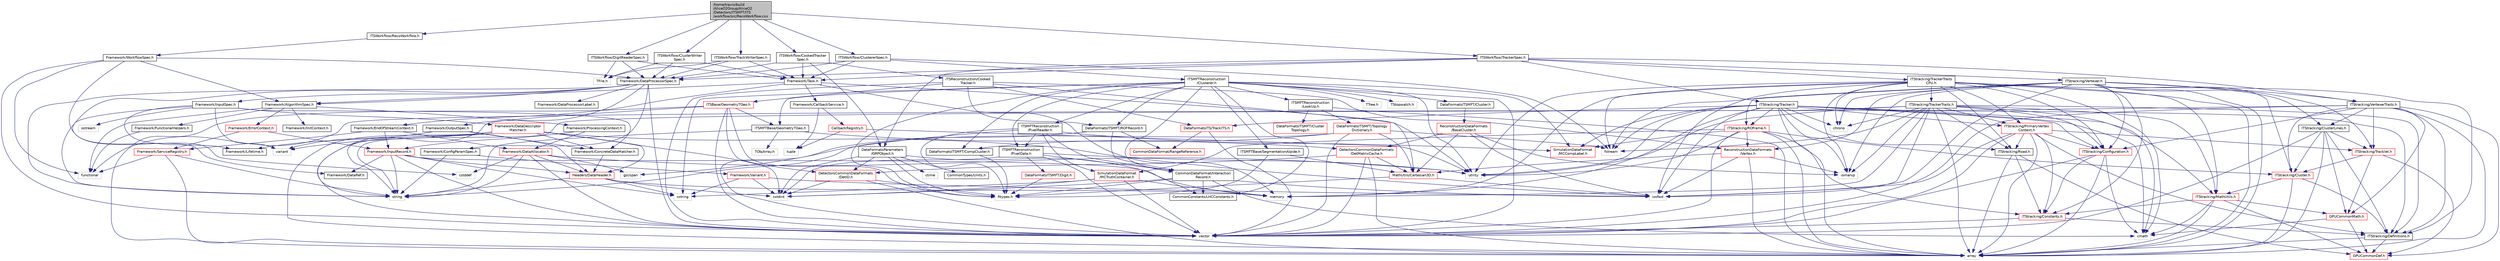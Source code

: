 digraph "/home/travis/build/AliceO2Group/AliceO2/Detectors/ITSMFT/ITS/workflow/src/RecoWorkflow.cxx"
{
 // INTERACTIVE_SVG=YES
  bgcolor="transparent";
  edge [fontname="Helvetica",fontsize="10",labelfontname="Helvetica",labelfontsize="10"];
  node [fontname="Helvetica",fontsize="10",shape=record];
  Node0 [label="/home/travis/build\l/AliceO2Group/AliceO2\l/Detectors/ITSMFT/ITS\l/workflow/src/RecoWorkflow.cxx",height=0.2,width=0.4,color="black", fillcolor="grey75", style="filled", fontcolor="black"];
  Node0 -> Node1 [color="midnightblue",fontsize="10",style="solid",fontname="Helvetica"];
  Node1 [label="ITSWorkflow/RecoWorkflow.h",height=0.2,width=0.4,color="black",URL="$dc/d1c/ITSMFT_2ITS_2workflow_2include_2ITSWorkflow_2RecoWorkflow_8h.html"];
  Node1 -> Node2 [color="midnightblue",fontsize="10",style="solid",fontname="Helvetica"];
  Node2 [label="Framework/WorkflowSpec.h",height=0.2,width=0.4,color="black",URL="$df/da1/WorkflowSpec_8h.html"];
  Node2 -> Node3 [color="midnightblue",fontsize="10",style="solid",fontname="Helvetica"];
  Node3 [label="Framework/DataProcessorSpec.h",height=0.2,width=0.4,color="black",URL="$d0/df4/DataProcessorSpec_8h.html"];
  Node3 -> Node4 [color="midnightblue",fontsize="10",style="solid",fontname="Helvetica"];
  Node4 [label="Framework/AlgorithmSpec.h",height=0.2,width=0.4,color="black",URL="$d0/d14/AlgorithmSpec_8h.html"];
  Node4 -> Node5 [color="midnightblue",fontsize="10",style="solid",fontname="Helvetica"];
  Node5 [label="Framework/ProcessingContext.h",height=0.2,width=0.4,color="black",URL="$de/d6a/ProcessingContext_8h.html"];
  Node5 -> Node6 [color="midnightblue",fontsize="10",style="solid",fontname="Helvetica"];
  Node6 [label="Framework/InputRecord.h",height=0.2,width=0.4,color="red",URL="$d6/d5c/InputRecord_8h.html"];
  Node6 -> Node7 [color="midnightblue",fontsize="10",style="solid",fontname="Helvetica"];
  Node7 [label="Framework/DataRef.h",height=0.2,width=0.4,color="black",URL="$d5/dfb/DataRef_8h.html"];
  Node6 -> Node54 [color="midnightblue",fontsize="10",style="solid",fontname="Helvetica"];
  Node54 [label="Headers/DataHeader.h",height=0.2,width=0.4,color="red",URL="$dc/dcd/DataHeader_8h.html"];
  Node54 -> Node55 [color="midnightblue",fontsize="10",style="solid",fontname="Helvetica"];
  Node55 [label="cstdint",height=0.2,width=0.4,color="grey75"];
  Node54 -> Node17 [color="midnightblue",fontsize="10",style="solid",fontname="Helvetica"];
  Node17 [label="memory",height=0.2,width=0.4,color="grey75"];
  Node54 -> Node24 [color="midnightblue",fontsize="10",style="solid",fontname="Helvetica"];
  Node24 [label="cstring",height=0.2,width=0.4,color="grey75"];
  Node54 -> Node25 [color="midnightblue",fontsize="10",style="solid",fontname="Helvetica"];
  Node25 [label="string",height=0.2,width=0.4,color="grey75"];
  Node6 -> Node25 [color="midnightblue",fontsize="10",style="solid",fontname="Helvetica"];
  Node6 -> Node28 [color="midnightblue",fontsize="10",style="solid",fontname="Helvetica"];
  Node28 [label="vector",height=0.2,width=0.4,color="grey75"];
  Node6 -> Node24 [color="midnightblue",fontsize="10",style="solid",fontname="Helvetica"];
  Node6 -> Node17 [color="midnightblue",fontsize="10",style="solid",fontname="Helvetica"];
  Node5 -> Node83 [color="midnightblue",fontsize="10",style="solid",fontname="Helvetica"];
  Node83 [label="Framework/DataAllocator.h",height=0.2,width=0.4,color="red",URL="$d1/d28/DataAllocator_8h.html"];
  Node83 -> Node54 [color="midnightblue",fontsize="10",style="solid",fontname="Helvetica"];
  Node83 -> Node16 [color="midnightblue",fontsize="10",style="solid",fontname="Helvetica"];
  Node16 [label="gsl/span",height=0.2,width=0.4,color="grey75"];
  Node83 -> Node28 [color="midnightblue",fontsize="10",style="solid",fontname="Helvetica"];
  Node83 -> Node25 [color="midnightblue",fontsize="10",style="solid",fontname="Helvetica"];
  Node83 -> Node27 [color="midnightblue",fontsize="10",style="solid",fontname="Helvetica"];
  Node27 [label="utility",height=0.2,width=0.4,color="grey75"];
  Node83 -> Node77 [color="midnightblue",fontsize="10",style="solid",fontname="Helvetica"];
  Node77 [label="cstddef",height=0.2,width=0.4,color="grey75"];
  Node4 -> Node125 [color="midnightblue",fontsize="10",style="solid",fontname="Helvetica"];
  Node125 [label="Framework/ErrorContext.h",height=0.2,width=0.4,color="red",URL="$d7/dad/ErrorContext_8h.html"];
  Node125 -> Node6 [color="midnightblue",fontsize="10",style="solid",fontname="Helvetica"];
  Node125 -> Node126 [color="midnightblue",fontsize="10",style="solid",fontname="Helvetica"];
  Node126 [label="Framework/ServiceRegistry.h",height=0.2,width=0.4,color="red",URL="$d8/d17/ServiceRegistry_8h.html"];
  Node126 -> Node42 [color="midnightblue",fontsize="10",style="solid",fontname="Helvetica"];
  Node42 [label="array",height=0.2,width=0.4,color="grey75"];
  Node126 -> Node66 [color="midnightblue",fontsize="10",style="solid",fontname="Helvetica"];
  Node66 [label="functional",height=0.2,width=0.4,color="grey75"];
  Node126 -> Node25 [color="midnightblue",fontsize="10",style="solid",fontname="Helvetica"];
  Node4 -> Node129 [color="midnightblue",fontsize="10",style="solid",fontname="Helvetica"];
  Node129 [label="Framework/InitContext.h",height=0.2,width=0.4,color="black",URL="$d4/d2b/InitContext_8h.html"];
  Node4 -> Node105 [color="midnightblue",fontsize="10",style="solid",fontname="Helvetica"];
  Node105 [label="Framework/FunctionalHelpers.h",height=0.2,width=0.4,color="black",URL="$de/d9b/FunctionalHelpers_8h.html"];
  Node105 -> Node66 [color="midnightblue",fontsize="10",style="solid",fontname="Helvetica"];
  Node4 -> Node66 [color="midnightblue",fontsize="10",style="solid",fontname="Helvetica"];
  Node3 -> Node130 [color="midnightblue",fontsize="10",style="solid",fontname="Helvetica"];
  Node130 [label="Framework/ConfigParamSpec.h",height=0.2,width=0.4,color="black",URL="$d0/d1c/ConfigParamSpec_8h.html"];
  Node130 -> Node131 [color="midnightblue",fontsize="10",style="solid",fontname="Helvetica"];
  Node131 [label="Framework/Variant.h",height=0.2,width=0.4,color="red",URL="$de/d56/Variant_8h.html"];
  Node131 -> Node24 [color="midnightblue",fontsize="10",style="solid",fontname="Helvetica"];
  Node131 -> Node55 [color="midnightblue",fontsize="10",style="solid",fontname="Helvetica"];
  Node131 -> Node73 [color="midnightblue",fontsize="10",style="solid",fontname="Helvetica"];
  Node73 [label="iosfwd",height=0.2,width=0.4,color="grey75"];
  Node130 -> Node25 [color="midnightblue",fontsize="10",style="solid",fontname="Helvetica"];
  Node3 -> Node134 [color="midnightblue",fontsize="10",style="solid",fontname="Helvetica"];
  Node134 [label="Framework/DataProcessorLabel.h",height=0.2,width=0.4,color="black",URL="$d1/df2/DataProcessorLabel_8h.html"];
  Node3 -> Node7 [color="midnightblue",fontsize="10",style="solid",fontname="Helvetica"];
  Node3 -> Node67 [color="midnightblue",fontsize="10",style="solid",fontname="Helvetica"];
  Node67 [label="Framework/InputSpec.h",height=0.2,width=0.4,color="black",URL="$d5/d3f/InputSpec_8h.html"];
  Node67 -> Node65 [color="midnightblue",fontsize="10",style="solid",fontname="Helvetica"];
  Node65 [label="Framework/Lifetime.h",height=0.2,width=0.4,color="black",URL="$dc/dca/Lifetime_8h.html"];
  Node67 -> Node68 [color="midnightblue",fontsize="10",style="solid",fontname="Helvetica"];
  Node68 [label="Framework/ConcreteDataMatcher.h",height=0.2,width=0.4,color="black",URL="$d0/d1b/ConcreteDataMatcher_8h.html"];
  Node68 -> Node54 [color="midnightblue",fontsize="10",style="solid",fontname="Helvetica"];
  Node67 -> Node69 [color="midnightblue",fontsize="10",style="solid",fontname="Helvetica"];
  Node69 [label="Framework/DataDescriptor\lMatcher.h",height=0.2,width=0.4,color="red",URL="$d3/da3/DataDescriptorMatcher_8h.html"];
  Node69 -> Node68 [color="midnightblue",fontsize="10",style="solid",fontname="Helvetica"];
  Node69 -> Node54 [color="midnightblue",fontsize="10",style="solid",fontname="Helvetica"];
  Node69 -> Node42 [color="midnightblue",fontsize="10",style="solid",fontname="Helvetica"];
  Node69 -> Node55 [color="midnightblue",fontsize="10",style="solid",fontname="Helvetica"];
  Node69 -> Node73 [color="midnightblue",fontsize="10",style="solid",fontname="Helvetica"];
  Node69 -> Node25 [color="midnightblue",fontsize="10",style="solid",fontname="Helvetica"];
  Node69 -> Node74 [color="midnightblue",fontsize="10",style="solid",fontname="Helvetica"];
  Node74 [label="variant",height=0.2,width=0.4,color="grey75"];
  Node69 -> Node28 [color="midnightblue",fontsize="10",style="solid",fontname="Helvetica"];
  Node67 -> Node25 [color="midnightblue",fontsize="10",style="solid",fontname="Helvetica"];
  Node67 -> Node76 [color="midnightblue",fontsize="10",style="solid",fontname="Helvetica"];
  Node76 [label="ostream",height=0.2,width=0.4,color="grey75"];
  Node67 -> Node74 [color="midnightblue",fontsize="10",style="solid",fontname="Helvetica"];
  Node3 -> Node100 [color="midnightblue",fontsize="10",style="solid",fontname="Helvetica"];
  Node100 [label="Framework/OutputSpec.h",height=0.2,width=0.4,color="black",URL="$db/d2d/OutputSpec_8h.html"];
  Node100 -> Node54 [color="midnightblue",fontsize="10",style="solid",fontname="Helvetica"];
  Node100 -> Node65 [color="midnightblue",fontsize="10",style="solid",fontname="Helvetica"];
  Node100 -> Node68 [color="midnightblue",fontsize="10",style="solid",fontname="Helvetica"];
  Node100 -> Node74 [color="midnightblue",fontsize="10",style="solid",fontname="Helvetica"];
  Node3 -> Node25 [color="midnightblue",fontsize="10",style="solid",fontname="Helvetica"];
  Node3 -> Node28 [color="midnightblue",fontsize="10",style="solid",fontname="Helvetica"];
  Node2 -> Node4 [color="midnightblue",fontsize="10",style="solid",fontname="Helvetica"];
  Node2 -> Node28 [color="midnightblue",fontsize="10",style="solid",fontname="Helvetica"];
  Node2 -> Node66 [color="midnightblue",fontsize="10",style="solid",fontname="Helvetica"];
  Node2 -> Node77 [color="midnightblue",fontsize="10",style="solid",fontname="Helvetica"];
  Node0 -> Node135 [color="midnightblue",fontsize="10",style="solid",fontname="Helvetica"];
  Node135 [label="ITSWorkflow/DigitReaderSpec.h",height=0.2,width=0.4,color="black",URL="$de/d93/ITSMFT_2ITS_2workflow_2include_2ITSWorkflow_2DigitReaderSpec_8h.html"];
  Node135 -> Node136 [color="midnightblue",fontsize="10",style="solid",fontname="Helvetica"];
  Node136 [label="TFile.h",height=0.2,width=0.4,color="grey75"];
  Node135 -> Node3 [color="midnightblue",fontsize="10",style="solid",fontname="Helvetica"];
  Node135 -> Node137 [color="midnightblue",fontsize="10",style="solid",fontname="Helvetica"];
  Node137 [label="Framework/Task.h",height=0.2,width=0.4,color="black",URL="$df/d4f/Task_8h.html"];
  Node137 -> Node4 [color="midnightblue",fontsize="10",style="solid",fontname="Helvetica"];
  Node137 -> Node138 [color="midnightblue",fontsize="10",style="solid",fontname="Helvetica"];
  Node138 [label="Framework/CallbackService.h",height=0.2,width=0.4,color="black",URL="$d9/d7f/CallbackService_8h.html"];
  Node138 -> Node139 [color="midnightblue",fontsize="10",style="solid",fontname="Helvetica"];
  Node139 [label="CallbackRegistry.h",height=0.2,width=0.4,color="red",URL="$d7/d3e/CallbackRegistry_8h.html",tooltip="A generic registry for callbacks. "];
  Node139 -> Node124 [color="midnightblue",fontsize="10",style="solid",fontname="Helvetica"];
  Node124 [label="tuple",height=0.2,width=0.4,color="grey75"];
  Node139 -> Node27 [color="midnightblue",fontsize="10",style="solid",fontname="Helvetica"];
  Node138 -> Node124 [color="midnightblue",fontsize="10",style="solid",fontname="Helvetica"];
  Node137 -> Node140 [color="midnightblue",fontsize="10",style="solid",fontname="Helvetica"];
  Node140 [label="Framework/EndOfStreamContext.h",height=0.2,width=0.4,color="black",URL="$d0/d77/EndOfStreamContext_8h.html"];
  Node140 -> Node6 [color="midnightblue",fontsize="10",style="solid",fontname="Helvetica"];
  Node140 -> Node126 [color="midnightblue",fontsize="10",style="solid",fontname="Helvetica"];
  Node140 -> Node83 [color="midnightblue",fontsize="10",style="solid",fontname="Helvetica"];
  Node137 -> Node27 [color="midnightblue",fontsize="10",style="solid",fontname="Helvetica"];
  Node137 -> Node17 [color="midnightblue",fontsize="10",style="solid",fontname="Helvetica"];
  Node0 -> Node141 [color="midnightblue",fontsize="10",style="solid",fontname="Helvetica"];
  Node141 [label="ITSWorkflow/ClustererSpec.h",height=0.2,width=0.4,color="black",URL="$d4/dcc/ITSMFT_2ITS_2workflow_2include_2ITSWorkflow_2ClustererSpec_8h.html"];
  Node141 -> Node142 [color="midnightblue",fontsize="10",style="solid",fontname="Helvetica"];
  Node142 [label="fstream",height=0.2,width=0.4,color="grey75"];
  Node141 -> Node3 [color="midnightblue",fontsize="10",style="solid",fontname="Helvetica"];
  Node141 -> Node137 [color="midnightblue",fontsize="10",style="solid",fontname="Helvetica"];
  Node141 -> Node143 [color="midnightblue",fontsize="10",style="solid",fontname="Helvetica"];
  Node143 [label="ITSMFTReconstruction\l/Clusterer.h",height=0.2,width=0.4,color="black",URL="$d6/d04/ITSMFT_2common_2reconstruction_2include_2ITSMFTReconstruction_2Clusterer_8h.html"];
  Node143 -> Node27 [color="midnightblue",fontsize="10",style="solid",fontname="Helvetica"];
  Node143 -> Node28 [color="midnightblue",fontsize="10",style="solid",fontname="Helvetica"];
  Node143 -> Node24 [color="midnightblue",fontsize="10",style="solid",fontname="Helvetica"];
  Node143 -> Node144 [color="midnightblue",fontsize="10",style="solid",fontname="Helvetica"];
  Node144 [label="ITSMFTBase/GeometryTGeo.h",height=0.2,width=0.4,color="black",URL="$d0/d2d/common_2base_2include_2ITSMFTBase_2GeometryTGeo_8h.html"];
  Node144 -> Node13 [color="midnightblue",fontsize="10",style="solid",fontname="Helvetica"];
  Node13 [label="TObjArray.h",height=0.2,width=0.4,color="grey75"];
  Node144 -> Node25 [color="midnightblue",fontsize="10",style="solid",fontname="Helvetica"];
  Node144 -> Node145 [color="midnightblue",fontsize="10",style="solid",fontname="Helvetica"];
  Node145 [label="DetectorsCommonDataFormats\l/DetMatrixCache.h",height=0.2,width=0.4,color="red",URL="$d4/d20/DetMatrixCache_8h.html"];
  Node145 -> Node42 [color="midnightblue",fontsize="10",style="solid",fontname="Helvetica"];
  Node145 -> Node28 [color="midnightblue",fontsize="10",style="solid",fontname="Helvetica"];
  Node145 -> Node150 [color="midnightblue",fontsize="10",style="solid",fontname="Helvetica"];
  Node150 [label="DetectorsCommonDataFormats\l/DetID.h",height=0.2,width=0.4,color="red",URL="$d6/d31/DetID_8h.html"];
  Node150 -> Node149 [color="midnightblue",fontsize="10",style="solid",fontname="Helvetica"];
  Node149 [label="Rtypes.h",height=0.2,width=0.4,color="grey75"];
  Node150 -> Node42 [color="midnightblue",fontsize="10",style="solid",fontname="Helvetica"];
  Node150 -> Node55 [color="midnightblue",fontsize="10",style="solid",fontname="Helvetica"];
  Node145 -> Node159 [color="midnightblue",fontsize="10",style="solid",fontname="Helvetica"];
  Node159 [label="MathUtils/Cartesian3D.h",height=0.2,width=0.4,color="red",URL="$dd/d76/Cartesian3D_8h.html"];
  Node159 -> Node149 [color="midnightblue",fontsize="10",style="solid",fontname="Helvetica"];
  Node159 -> Node73 [color="midnightblue",fontsize="10",style="solid",fontname="Helvetica"];
  Node143 -> Node169 [color="midnightblue",fontsize="10",style="solid",fontname="Helvetica"];
  Node169 [label="ITSMFTBase/SegmentationAlpide.h",height=0.2,width=0.4,color="black",URL="$d3/dba/SegmentationAlpide_8h.html",tooltip="Definition of the SegmentationAlpide class. "];
  Node169 -> Node149 [color="midnightblue",fontsize="10",style="solid",fontname="Helvetica"];
  Node169 -> Node159 [color="midnightblue",fontsize="10",style="solid",fontname="Helvetica"];
  Node143 -> Node170 [color="midnightblue",fontsize="10",style="solid",fontname="Helvetica"];
  Node170 [label="DataFormatsITSMFT/Cluster.h",height=0.2,width=0.4,color="black",URL="$d1/d62/DataFormats_2Detectors_2ITSMFT_2common_2include_2DataFormatsITSMFT_2Cluster_8h.html"];
  Node170 -> Node171 [color="midnightblue",fontsize="10",style="solid",fontname="Helvetica"];
  Node171 [label="ReconstructionDataFormats\l/BaseCluster.h",height=0.2,width=0.4,color="red",URL="$d4/de2/BaseCluster_8h.html"];
  Node171 -> Node173 [color="midnightblue",fontsize="10",style="solid",fontname="Helvetica"];
  Node173 [label="iomanip",height=0.2,width=0.4,color="grey75"];
  Node171 -> Node73 [color="midnightblue",fontsize="10",style="solid",fontname="Helvetica"];
  Node171 -> Node145 [color="midnightblue",fontsize="10",style="solid",fontname="Helvetica"];
  Node171 -> Node159 [color="midnightblue",fontsize="10",style="solid",fontname="Helvetica"];
  Node143 -> Node175 [color="midnightblue",fontsize="10",style="solid",fontname="Helvetica"];
  Node175 [label="DataFormatsITSMFT/CompCluster.h",height=0.2,width=0.4,color="black",URL="$df/de4/CompCluster_8h.html",tooltip="Definition of the ITSMFT compact cluster. "];
  Node175 -> Node149 [color="midnightblue",fontsize="10",style="solid",fontname="Helvetica"];
  Node143 -> Node176 [color="midnightblue",fontsize="10",style="solid",fontname="Helvetica"];
  Node176 [label="DataFormatsITSMFT/ROFRecord.h",height=0.2,width=0.4,color="black",URL="$d0/dc6/ITSMFT_2common_2include_2DataFormatsITSMFT_2ROFRecord_8h.html"];
  Node176 -> Node177 [color="midnightblue",fontsize="10",style="solid",fontname="Helvetica"];
  Node177 [label="CommonDataFormat/RangeReference.h",height=0.2,width=0.4,color="red",URL="$de/d64/RangeReference_8h.html",tooltip="Class to refer to the 1st entry and N elements of some group in the continuous container. "];
  Node176 -> Node178 [color="midnightblue",fontsize="10",style="solid",fontname="Helvetica"];
  Node178 [label="CommonDataFormat/Interaction\lRecord.h",height=0.2,width=0.4,color="black",URL="$d9/d80/InteractionRecord_8h.html"];
  Node178 -> Node149 [color="midnightblue",fontsize="10",style="solid",fontname="Helvetica"];
  Node178 -> Node73 [color="midnightblue",fontsize="10",style="solid",fontname="Helvetica"];
  Node178 -> Node153 [color="midnightblue",fontsize="10",style="solid",fontname="Helvetica"];
  Node153 [label="cmath",height=0.2,width=0.4,color="grey75"];
  Node178 -> Node55 [color="midnightblue",fontsize="10",style="solid",fontname="Helvetica"];
  Node178 -> Node179 [color="midnightblue",fontsize="10",style="solid",fontname="Helvetica"];
  Node179 [label="CommonConstants/LHCConstants.h",height=0.2,width=0.4,color="black",URL="$d4/dc6/LHCConstants_8h.html",tooltip="Header to collect LHC related constants. "];
  Node176 -> Node16 [color="midnightblue",fontsize="10",style="solid",fontname="Helvetica"];
  Node143 -> Node180 [color="midnightblue",fontsize="10",style="solid",fontname="Helvetica"];
  Node180 [label="ITSMFTReconstruction\l/PixelReader.h",height=0.2,width=0.4,color="black",URL="$df/d2e/PixelReader_8h.html",tooltip="Abstract class for Alpide data reader class. "];
  Node180 -> Node149 [color="midnightblue",fontsize="10",style="solid",fontname="Helvetica"];
  Node180 -> Node181 [color="midnightblue",fontsize="10",style="solid",fontname="Helvetica"];
  Node181 [label="ITSMFTReconstruction\l/PixelData.h",height=0.2,width=0.4,color="black",URL="$da/d8d/PixelData_8h.html",tooltip="Transient data classes for single pixel and set of pixels from current chip. "];
  Node181 -> Node182 [color="midnightblue",fontsize="10",style="solid",fontname="Helvetica"];
  Node182 [label="DataFormatsITSMFT/Digit.h",height=0.2,width=0.4,color="red",URL="$d3/d1e/DataFormats_2Detectors_2ITSMFT_2common_2include_2DataFormatsITSMFT_2Digit_8h.html"];
  Node182 -> Node149 [color="midnightblue",fontsize="10",style="solid",fontname="Helvetica"];
  Node181 -> Node178 [color="midnightblue",fontsize="10",style="solid",fontname="Helvetica"];
  Node181 -> Node28 [color="midnightblue",fontsize="10",style="solid",fontname="Helvetica"];
  Node181 -> Node27 [color="midnightblue",fontsize="10",style="solid",fontname="Helvetica"];
  Node181 -> Node55 [color="midnightblue",fontsize="10",style="solid",fontname="Helvetica"];
  Node180 -> Node183 [color="midnightblue",fontsize="10",style="solid",fontname="Helvetica"];
  Node183 [label="SimulationDataFormat\l/MCCompLabel.h",height=0.2,width=0.4,color="red",URL="$d7/dcd/MCCompLabel_8h.html"];
  Node180 -> Node184 [color="midnightblue",fontsize="10",style="solid",fontname="Helvetica"];
  Node184 [label="SimulationDataFormat\l/MCTruthContainer.h",height=0.2,width=0.4,color="red",URL="$db/d14/MCTruthContainer_8h.html",tooltip="Definition of a container to keep Monte Carlo truth external to simulation objects. "];
  Node184 -> Node55 [color="midnightblue",fontsize="10",style="solid",fontname="Helvetica"];
  Node184 -> Node24 [color="midnightblue",fontsize="10",style="solid",fontname="Helvetica"];
  Node184 -> Node17 [color="midnightblue",fontsize="10",style="solid",fontname="Helvetica"];
  Node184 -> Node28 [color="midnightblue",fontsize="10",style="solid",fontname="Helvetica"];
  Node180 -> Node178 [color="midnightblue",fontsize="10",style="solid",fontname="Helvetica"];
  Node180 -> Node28 [color="midnightblue",fontsize="10",style="solid",fontname="Helvetica"];
  Node143 -> Node181 [color="midnightblue",fontsize="10",style="solid",fontname="Helvetica"];
  Node143 -> Node186 [color="midnightblue",fontsize="10",style="solid",fontname="Helvetica"];
  Node186 [label="ITSMFTReconstruction\l/LookUp.h",height=0.2,width=0.4,color="black",URL="$df/ddf/LookUp_8h.html",tooltip="Definition of the LookUp class. "];
  Node186 -> Node42 [color="midnightblue",fontsize="10",style="solid",fontname="Helvetica"];
  Node186 -> Node187 [color="midnightblue",fontsize="10",style="solid",fontname="Helvetica"];
  Node187 [label="DataFormatsITSMFT/Cluster\lTopology.h",height=0.2,width=0.4,color="red",URL="$d8/ddb/ClusterTopology_8h.html",tooltip="Definition of the ClusterTopology class. "];
  Node186 -> Node189 [color="midnightblue",fontsize="10",style="solid",fontname="Helvetica"];
  Node189 [label="DataFormatsITSMFT/Topology\lDictionary.h",height=0.2,width=0.4,color="red",URL="$d1/d08/TopologyDictionary_8h.html",tooltip="Definition of the ClusterTopology class. "];
  Node189 -> Node142 [color="midnightblue",fontsize="10",style="solid",fontname="Helvetica"];
  Node189 -> Node25 [color="midnightblue",fontsize="10",style="solid",fontname="Helvetica"];
  Node189 -> Node28 [color="midnightblue",fontsize="10",style="solid",fontname="Helvetica"];
  Node189 -> Node159 [color="midnightblue",fontsize="10",style="solid",fontname="Helvetica"];
  Node189 -> Node175 [color="midnightblue",fontsize="10",style="solid",fontname="Helvetica"];
  Node143 -> Node183 [color="midnightblue",fontsize="10",style="solid",fontname="Helvetica"];
  Node143 -> Node178 [color="midnightblue",fontsize="10",style="solid",fontname="Helvetica"];
  Node143 -> Node179 [color="midnightblue",fontsize="10",style="solid",fontname="Helvetica"];
  Node143 -> Node149 [color="midnightblue",fontsize="10",style="solid",fontname="Helvetica"];
  Node143 -> Node191 [color="midnightblue",fontsize="10",style="solid",fontname="Helvetica"];
  Node191 [label="TTree.h",height=0.2,width=0.4,color="grey75"];
  Node143 -> Node192 [color="midnightblue",fontsize="10",style="solid",fontname="Helvetica"];
  Node192 [label="TStopwatch.h",height=0.2,width=0.4,color="grey75"];
  Node0 -> Node193 [color="midnightblue",fontsize="10",style="solid",fontname="Helvetica"];
  Node193 [label="ITSWorkflow/ClusterWriter\lSpec.h",height=0.2,width=0.4,color="black",URL="$dc/d8e/ITS_2workflow_2include_2ITSWorkflow_2ClusterWriterSpec_8h.html"];
  Node193 -> Node136 [color="midnightblue",fontsize="10",style="solid",fontname="Helvetica"];
  Node193 -> Node3 [color="midnightblue",fontsize="10",style="solid",fontname="Helvetica"];
  Node193 -> Node137 [color="midnightblue",fontsize="10",style="solid",fontname="Helvetica"];
  Node0 -> Node194 [color="midnightblue",fontsize="10",style="solid",fontname="Helvetica"];
  Node194 [label="ITSWorkflow/TrackerSpec.h",height=0.2,width=0.4,color="black",URL="$de/d90/ITSMFT_2ITS_2workflow_2include_2ITSWorkflow_2TrackerSpec_8h.html"];
  Node194 -> Node195 [color="midnightblue",fontsize="10",style="solid",fontname="Helvetica"];
  Node195 [label="DataFormatsParameters\l/GRPObject.h",height=0.2,width=0.4,color="black",URL="$de/d28/GRPObject_8h.html",tooltip="Header of the General Run Parameters object. "];
  Node195 -> Node149 [color="midnightblue",fontsize="10",style="solid",fontname="Helvetica"];
  Node195 -> Node55 [color="midnightblue",fontsize="10",style="solid",fontname="Helvetica"];
  Node195 -> Node196 [color="midnightblue",fontsize="10",style="solid",fontname="Helvetica"];
  Node196 [label="ctime",height=0.2,width=0.4,color="grey75"];
  Node195 -> Node179 [color="midnightblue",fontsize="10",style="solid",fontname="Helvetica"];
  Node195 -> Node197 [color="midnightblue",fontsize="10",style="solid",fontname="Helvetica"];
  Node197 [label="CommonTypes/Units.h",height=0.2,width=0.4,color="black",URL="$da/d58/Units_8h.html",tooltip="Header to collect definitions for different units. "];
  Node195 -> Node150 [color="midnightblue",fontsize="10",style="solid",fontname="Helvetica"];
  Node194 -> Node3 [color="midnightblue",fontsize="10",style="solid",fontname="Helvetica"];
  Node194 -> Node137 [color="midnightblue",fontsize="10",style="solid",fontname="Helvetica"];
  Node194 -> Node198 [color="midnightblue",fontsize="10",style="solid",fontname="Helvetica"];
  Node198 [label="ITStracking/Tracker.h",height=0.2,width=0.4,color="black",URL="$d7/da0/ITSMFT_2ITS_2tracking_2include_2ITStracking_2Tracker_8h.html"];
  Node198 -> Node42 [color="midnightblue",fontsize="10",style="solid",fontname="Helvetica"];
  Node198 -> Node199 [color="midnightblue",fontsize="10",style="solid",fontname="Helvetica"];
  Node199 [label="chrono",height=0.2,width=0.4,color="grey75"];
  Node198 -> Node153 [color="midnightblue",fontsize="10",style="solid",fontname="Helvetica"];
  Node198 -> Node142 [color="midnightblue",fontsize="10",style="solid",fontname="Helvetica"];
  Node198 -> Node173 [color="midnightblue",fontsize="10",style="solid",fontname="Helvetica"];
  Node198 -> Node73 [color="midnightblue",fontsize="10",style="solid",fontname="Helvetica"];
  Node198 -> Node17 [color="midnightblue",fontsize="10",style="solid",fontname="Helvetica"];
  Node198 -> Node27 [color="midnightblue",fontsize="10",style="solid",fontname="Helvetica"];
  Node198 -> Node200 [color="midnightblue",fontsize="10",style="solid",fontname="Helvetica"];
  Node200 [label="ITStracking/Configuration.h",height=0.2,width=0.4,color="red",URL="$d3/d59/Configuration_8h.html"];
  Node200 -> Node42 [color="midnightblue",fontsize="10",style="solid",fontname="Helvetica"];
  Node200 -> Node28 [color="midnightblue",fontsize="10",style="solid",fontname="Helvetica"];
  Node200 -> Node153 [color="midnightblue",fontsize="10",style="solid",fontname="Helvetica"];
  Node200 -> Node201 [color="midnightblue",fontsize="10",style="solid",fontname="Helvetica"];
  Node201 [label="ITStracking/Constants.h",height=0.2,width=0.4,color="red",URL="$d0/d86/Detectors_2ITSMFT_2ITS_2tracking_2include_2ITStracking_2Constants_8h.html"];
  Node201 -> Node28 [color="midnightblue",fontsize="10",style="solid",fontname="Helvetica"];
  Node201 -> Node202 [color="midnightblue",fontsize="10",style="solid",fontname="Helvetica"];
  Node202 [label="ITStracking/Definitions.h",height=0.2,width=0.4,color="black",URL="$df/d3d/Definitions_8h.html"];
  Node202 -> Node42 [color="midnightblue",fontsize="10",style="solid",fontname="Helvetica"];
  Node202 -> Node154 [color="midnightblue",fontsize="10",style="solid",fontname="Helvetica"];
  Node154 [label="GPUCommonDef.h",height=0.2,width=0.4,color="red",URL="$df/d21/GPUCommonDef_8h.html"];
  Node198 -> Node202 [color="midnightblue",fontsize="10",style="solid",fontname="Helvetica"];
  Node198 -> Node203 [color="midnightblue",fontsize="10",style="solid",fontname="Helvetica"];
  Node203 [label="ITStracking/ROframe.h",height=0.2,width=0.4,color="red",URL="$dc/d8d/ITS_2tracking_2include_2ITStracking_2ROframe_8h.html"];
  Node203 -> Node42 [color="midnightblue",fontsize="10",style="solid",fontname="Helvetica"];
  Node203 -> Node28 [color="midnightblue",fontsize="10",style="solid",fontname="Helvetica"];
  Node203 -> Node27 [color="midnightblue",fontsize="10",style="solid",fontname="Helvetica"];
  Node203 -> Node204 [color="midnightblue",fontsize="10",style="solid",fontname="Helvetica"];
  Node204 [label="ITStracking/Cluster.h",height=0.2,width=0.4,color="red",URL="$da/d7f/Detectors_2ITSMFT_2ITS_2tracking_2include_2ITStracking_2Cluster_8h.html"];
  Node204 -> Node42 [color="midnightblue",fontsize="10",style="solid",fontname="Helvetica"];
  Node204 -> Node202 [color="midnightblue",fontsize="10",style="solid",fontname="Helvetica"];
  Node204 -> Node205 [color="midnightblue",fontsize="10",style="solid",fontname="Helvetica"];
  Node205 [label="ITStracking/MathUtils.h",height=0.2,width=0.4,color="red",URL="$dc/d3e/MathUtils_8h.html"];
  Node205 -> Node42 [color="midnightblue",fontsize="10",style="solid",fontname="Helvetica"];
  Node205 -> Node153 [color="midnightblue",fontsize="10",style="solid",fontname="Helvetica"];
  Node205 -> Node201 [color="midnightblue",fontsize="10",style="solid",fontname="Helvetica"];
  Node205 -> Node157 [color="midnightblue",fontsize="10",style="solid",fontname="Helvetica"];
  Node157 [label="GPUCommonMath.h",height=0.2,width=0.4,color="red",URL="$d6/da2/GPUCommonMath_8h.html"];
  Node157 -> Node154 [color="midnightblue",fontsize="10",style="solid",fontname="Helvetica"];
  Node157 -> Node153 [color="midnightblue",fontsize="10",style="solid",fontname="Helvetica"];
  Node205 -> Node154 [color="midnightblue",fontsize="10",style="solid",fontname="Helvetica"];
  Node203 -> Node201 [color="midnightblue",fontsize="10",style="solid",fontname="Helvetica"];
  Node203 -> Node207 [color="midnightblue",fontsize="10",style="solid",fontname="Helvetica"];
  Node207 [label="ReconstructionDataFormats\l/Vertex.h",height=0.2,width=0.4,color="red",URL="$d3/d6f/DataFormats_2Reconstruction_2include_2ReconstructionDataFormats_2Vertex_8h.html"];
  Node207 -> Node159 [color="midnightblue",fontsize="10",style="solid",fontname="Helvetica"];
  Node207 -> Node42 [color="midnightblue",fontsize="10",style="solid",fontname="Helvetica"];
  Node207 -> Node173 [color="midnightblue",fontsize="10",style="solid",fontname="Helvetica"];
  Node207 -> Node73 [color="midnightblue",fontsize="10",style="solid",fontname="Helvetica"];
  Node203 -> Node183 [color="midnightblue",fontsize="10",style="solid",fontname="Helvetica"];
  Node203 -> Node184 [color="midnightblue",fontsize="10",style="solid",fontname="Helvetica"];
  Node198 -> Node205 [color="midnightblue",fontsize="10",style="solid",fontname="Helvetica"];
  Node198 -> Node209 [color="midnightblue",fontsize="10",style="solid",fontname="Helvetica"];
  Node209 [label="ITStracking/PrimaryVertex\lContext.h",height=0.2,width=0.4,color="red",URL="$d3/da9/PrimaryVertexContext_8h.html"];
  Node209 -> Node42 [color="midnightblue",fontsize="10",style="solid",fontname="Helvetica"];
  Node209 -> Node73 [color="midnightblue",fontsize="10",style="solid",fontname="Helvetica"];
  Node209 -> Node28 [color="midnightblue",fontsize="10",style="solid",fontname="Helvetica"];
  Node209 -> Node200 [color="midnightblue",fontsize="10",style="solid",fontname="Helvetica"];
  Node209 -> Node201 [color="midnightblue",fontsize="10",style="solid",fontname="Helvetica"];
  Node209 -> Node202 [color="midnightblue",fontsize="10",style="solid",fontname="Helvetica"];
  Node209 -> Node211 [color="midnightblue",fontsize="10",style="solid",fontname="Helvetica"];
  Node211 [label="ITStracking/Road.h",height=0.2,width=0.4,color="black",URL="$d4/d5a/ITS_2tracking_2include_2ITStracking_2Road_8h.html"];
  Node211 -> Node42 [color="midnightblue",fontsize="10",style="solid",fontname="Helvetica"];
  Node211 -> Node201 [color="midnightblue",fontsize="10",style="solid",fontname="Helvetica"];
  Node211 -> Node154 [color="midnightblue",fontsize="10",style="solid",fontname="Helvetica"];
  Node209 -> Node212 [color="midnightblue",fontsize="10",style="solid",fontname="Helvetica"];
  Node212 [label="ITStracking/Tracklet.h",height=0.2,width=0.4,color="red",URL="$da/dc0/Tracklet_8h.html"];
  Node212 -> Node204 [color="midnightblue",fontsize="10",style="solid",fontname="Helvetica"];
  Node212 -> Node157 [color="midnightblue",fontsize="10",style="solid",fontname="Helvetica"];
  Node212 -> Node154 [color="midnightblue",fontsize="10",style="solid",fontname="Helvetica"];
  Node198 -> Node211 [color="midnightblue",fontsize="10",style="solid",fontname="Helvetica"];
  Node198 -> Node213 [color="midnightblue",fontsize="10",style="solid",fontname="Helvetica"];
  Node213 [label="DataFormatsITS/TrackITS.h",height=0.2,width=0.4,color="red",URL="$d1/d71/TrackITS_8h.html",tooltip="Definition of the ITS track. "];
  Node213 -> Node28 [color="midnightblue",fontsize="10",style="solid",fontname="Helvetica"];
  Node213 -> Node177 [color="midnightblue",fontsize="10",style="solid",fontname="Helvetica"];
  Node198 -> Node183 [color="midnightblue",fontsize="10",style="solid",fontname="Helvetica"];
  Node194 -> Node217 [color="midnightblue",fontsize="10",style="solid",fontname="Helvetica"];
  Node217 [label="ITStracking/TrackerTraits\lCPU.h",height=0.2,width=0.4,color="black",URL="$de/dbc/TrackerTraitsCPU_8h.html"];
  Node217 -> Node42 [color="midnightblue",fontsize="10",style="solid",fontname="Helvetica"];
  Node217 -> Node199 [color="midnightblue",fontsize="10",style="solid",fontname="Helvetica"];
  Node217 -> Node153 [color="midnightblue",fontsize="10",style="solid",fontname="Helvetica"];
  Node217 -> Node142 [color="midnightblue",fontsize="10",style="solid",fontname="Helvetica"];
  Node217 -> Node173 [color="midnightblue",fontsize="10",style="solid",fontname="Helvetica"];
  Node217 -> Node73 [color="midnightblue",fontsize="10",style="solid",fontname="Helvetica"];
  Node217 -> Node17 [color="midnightblue",fontsize="10",style="solid",fontname="Helvetica"];
  Node217 -> Node27 [color="midnightblue",fontsize="10",style="solid",fontname="Helvetica"];
  Node217 -> Node218 [color="midnightblue",fontsize="10",style="solid",fontname="Helvetica"];
  Node218 [label="ITStracking/TrackerTraits.h",height=0.2,width=0.4,color="black",URL="$d2/dee/TrackerTraits_8h.html"];
  Node218 -> Node42 [color="midnightblue",fontsize="10",style="solid",fontname="Helvetica"];
  Node218 -> Node199 [color="midnightblue",fontsize="10",style="solid",fontname="Helvetica"];
  Node218 -> Node153 [color="midnightblue",fontsize="10",style="solid",fontname="Helvetica"];
  Node218 -> Node142 [color="midnightblue",fontsize="10",style="solid",fontname="Helvetica"];
  Node218 -> Node173 [color="midnightblue",fontsize="10",style="solid",fontname="Helvetica"];
  Node218 -> Node73 [color="midnightblue",fontsize="10",style="solid",fontname="Helvetica"];
  Node218 -> Node17 [color="midnightblue",fontsize="10",style="solid",fontname="Helvetica"];
  Node218 -> Node27 [color="midnightblue",fontsize="10",style="solid",fontname="Helvetica"];
  Node218 -> Node66 [color="midnightblue",fontsize="10",style="solid",fontname="Helvetica"];
  Node218 -> Node200 [color="midnightblue",fontsize="10",style="solid",fontname="Helvetica"];
  Node218 -> Node202 [color="midnightblue",fontsize="10",style="solid",fontname="Helvetica"];
  Node218 -> Node205 [color="midnightblue",fontsize="10",style="solid",fontname="Helvetica"];
  Node218 -> Node209 [color="midnightblue",fontsize="10",style="solid",fontname="Helvetica"];
  Node218 -> Node211 [color="midnightblue",fontsize="10",style="solid",fontname="Helvetica"];
  Node217 -> Node200 [color="midnightblue",fontsize="10",style="solid",fontname="Helvetica"];
  Node217 -> Node202 [color="midnightblue",fontsize="10",style="solid",fontname="Helvetica"];
  Node217 -> Node205 [color="midnightblue",fontsize="10",style="solid",fontname="Helvetica"];
  Node217 -> Node209 [color="midnightblue",fontsize="10",style="solid",fontname="Helvetica"];
  Node217 -> Node211 [color="midnightblue",fontsize="10",style="solid",fontname="Helvetica"];
  Node194 -> Node219 [color="midnightblue",fontsize="10",style="solid",fontname="Helvetica"];
  Node219 [label="ITStracking/Vertexer.h",height=0.2,width=0.4,color="black",URL="$de/d9b/Vertexer_8h.html"];
  Node219 -> Node199 [color="midnightblue",fontsize="10",style="solid",fontname="Helvetica"];
  Node219 -> Node142 [color="midnightblue",fontsize="10",style="solid",fontname="Helvetica"];
  Node219 -> Node173 [color="midnightblue",fontsize="10",style="solid",fontname="Helvetica"];
  Node219 -> Node42 [color="midnightblue",fontsize="10",style="solid",fontname="Helvetica"];
  Node219 -> Node73 [color="midnightblue",fontsize="10",style="solid",fontname="Helvetica"];
  Node219 -> Node203 [color="midnightblue",fontsize="10",style="solid",fontname="Helvetica"];
  Node219 -> Node201 [color="midnightblue",fontsize="10",style="solid",fontname="Helvetica"];
  Node219 -> Node200 [color="midnightblue",fontsize="10",style="solid",fontname="Helvetica"];
  Node219 -> Node220 [color="midnightblue",fontsize="10",style="solid",fontname="Helvetica"];
  Node220 [label="ITStracking/VertexerTraits.h",height=0.2,width=0.4,color="black",URL="$d2/dd6/VertexerTraits_8h.html",tooltip="Class to compute the primary vertex in ITS from tracklets. "];
  Node220 -> Node42 [color="midnightblue",fontsize="10",style="solid",fontname="Helvetica"];
  Node220 -> Node25 [color="midnightblue",fontsize="10",style="solid",fontname="Helvetica"];
  Node220 -> Node28 [color="midnightblue",fontsize="10",style="solid",fontname="Helvetica"];
  Node220 -> Node204 [color="midnightblue",fontsize="10",style="solid",fontname="Helvetica"];
  Node220 -> Node200 [color="midnightblue",fontsize="10",style="solid",fontname="Helvetica"];
  Node220 -> Node221 [color="midnightblue",fontsize="10",style="solid",fontname="Helvetica"];
  Node221 [label="ITStracking/ClusterLines.h",height=0.2,width=0.4,color="black",URL="$df/d50/ClusterLines_8h.html"];
  Node221 -> Node42 [color="midnightblue",fontsize="10",style="solid",fontname="Helvetica"];
  Node221 -> Node28 [color="midnightblue",fontsize="10",style="solid",fontname="Helvetica"];
  Node221 -> Node204 [color="midnightblue",fontsize="10",style="solid",fontname="Helvetica"];
  Node221 -> Node202 [color="midnightblue",fontsize="10",style="solid",fontname="Helvetica"];
  Node221 -> Node212 [color="midnightblue",fontsize="10",style="solid",fontname="Helvetica"];
  Node221 -> Node157 [color="midnightblue",fontsize="10",style="solid",fontname="Helvetica"];
  Node220 -> Node202 [color="midnightblue",fontsize="10",style="solid",fontname="Helvetica"];
  Node220 -> Node212 [color="midnightblue",fontsize="10",style="solid",fontname="Helvetica"];
  Node220 -> Node157 [color="midnightblue",fontsize="10",style="solid",fontname="Helvetica"];
  Node220 -> Node154 [color="midnightblue",fontsize="10",style="solid",fontname="Helvetica"];
  Node219 -> Node207 [color="midnightblue",fontsize="10",style="solid",fontname="Helvetica"];
  Node219 -> Node221 [color="midnightblue",fontsize="10",style="solid",fontname="Helvetica"];
  Node219 -> Node212 [color="midnightblue",fontsize="10",style="solid",fontname="Helvetica"];
  Node219 -> Node204 [color="midnightblue",fontsize="10",style="solid",fontname="Helvetica"];
  Node194 -> Node220 [color="midnightblue",fontsize="10",style="solid",fontname="Helvetica"];
  Node0 -> Node222 [color="midnightblue",fontsize="10",style="solid",fontname="Helvetica"];
  Node222 [label="ITSWorkflow/CookedTracker\lSpec.h",height=0.2,width=0.4,color="black",URL="$d2/d0b/CookedTrackerSpec_8h.html"];
  Node222 -> Node3 [color="midnightblue",fontsize="10",style="solid",fontname="Helvetica"];
  Node222 -> Node223 [color="midnightblue",fontsize="10",style="solid",fontname="Helvetica"];
  Node223 [label="ITSReconstruction/Cooked\lTracker.h",height=0.2,width=0.4,color="black",URL="$d6/d0c/CookedTracker_8h.html",tooltip="Definition of the \"Cooked Matrix\" ITS tracker. "];
  Node223 -> Node28 [color="midnightblue",fontsize="10",style="solid",fontname="Helvetica"];
  Node223 -> Node224 [color="midnightblue",fontsize="10",style="solid",fontname="Helvetica"];
  Node224 [label="ITSBase/GeometryTGeo.h",height=0.2,width=0.4,color="red",URL="$df/d9a/ITS_2base_2include_2ITSBase_2GeometryTGeo_8h.html"];
  Node224 -> Node42 [color="midnightblue",fontsize="10",style="solid",fontname="Helvetica"];
  Node224 -> Node25 [color="midnightblue",fontsize="10",style="solid",fontname="Helvetica"];
  Node224 -> Node28 [color="midnightblue",fontsize="10",style="solid",fontname="Helvetica"];
  Node224 -> Node150 [color="midnightblue",fontsize="10",style="solid",fontname="Helvetica"];
  Node224 -> Node144 [color="midnightblue",fontsize="10",style="solid",fontname="Helvetica"];
  Node224 -> Node149 [color="midnightblue",fontsize="10",style="solid",fontname="Helvetica"];
  Node223 -> Node159 [color="midnightblue",fontsize="10",style="solid",fontname="Helvetica"];
  Node223 -> Node213 [color="midnightblue",fontsize="10",style="solid",fontname="Helvetica"];
  Node223 -> Node176 [color="midnightblue",fontsize="10",style="solid",fontname="Helvetica"];
  Node223 -> Node207 [color="midnightblue",fontsize="10",style="solid",fontname="Helvetica"];
  Node222 -> Node195 [color="midnightblue",fontsize="10",style="solid",fontname="Helvetica"];
  Node222 -> Node137 [color="midnightblue",fontsize="10",style="solid",fontname="Helvetica"];
  Node0 -> Node233 [color="midnightblue",fontsize="10",style="solid",fontname="Helvetica"];
  Node233 [label="ITSWorkflow/TrackWriterSpec.h",height=0.2,width=0.4,color="black",URL="$dd/d3c/ITS_2workflow_2include_2ITSWorkflow_2TrackWriterSpec_8h.html"];
  Node233 -> Node136 [color="midnightblue",fontsize="10",style="solid",fontname="Helvetica"];
  Node233 -> Node3 [color="midnightblue",fontsize="10",style="solid",fontname="Helvetica"];
  Node233 -> Node137 [color="midnightblue",fontsize="10",style="solid",fontname="Helvetica"];
}
